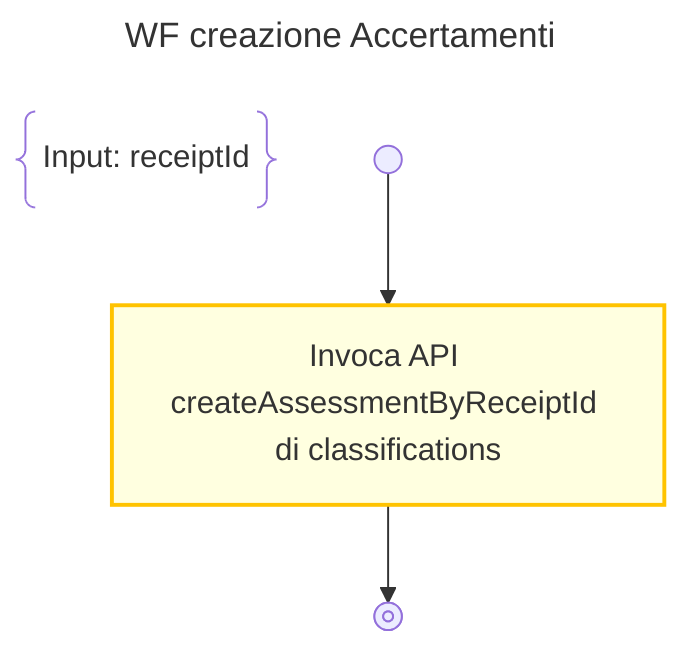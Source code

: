---
config:
  theme: default
  look: classic
title: WF creazione Accertamenti
---
flowchart TD
    DESCRIPTION@{ shape: braces, label: "Input: receiptId" }

    START@{shape: start} -->
    CREATE_ASSESSMENT:::activity@{label: "Invoca API createAssessmentByReceiptId di classifications"} -->
    END@{shape: stop}

    classDef activity fill:#FFFFE0, stroke:#ffc300, stroke-width:2px;